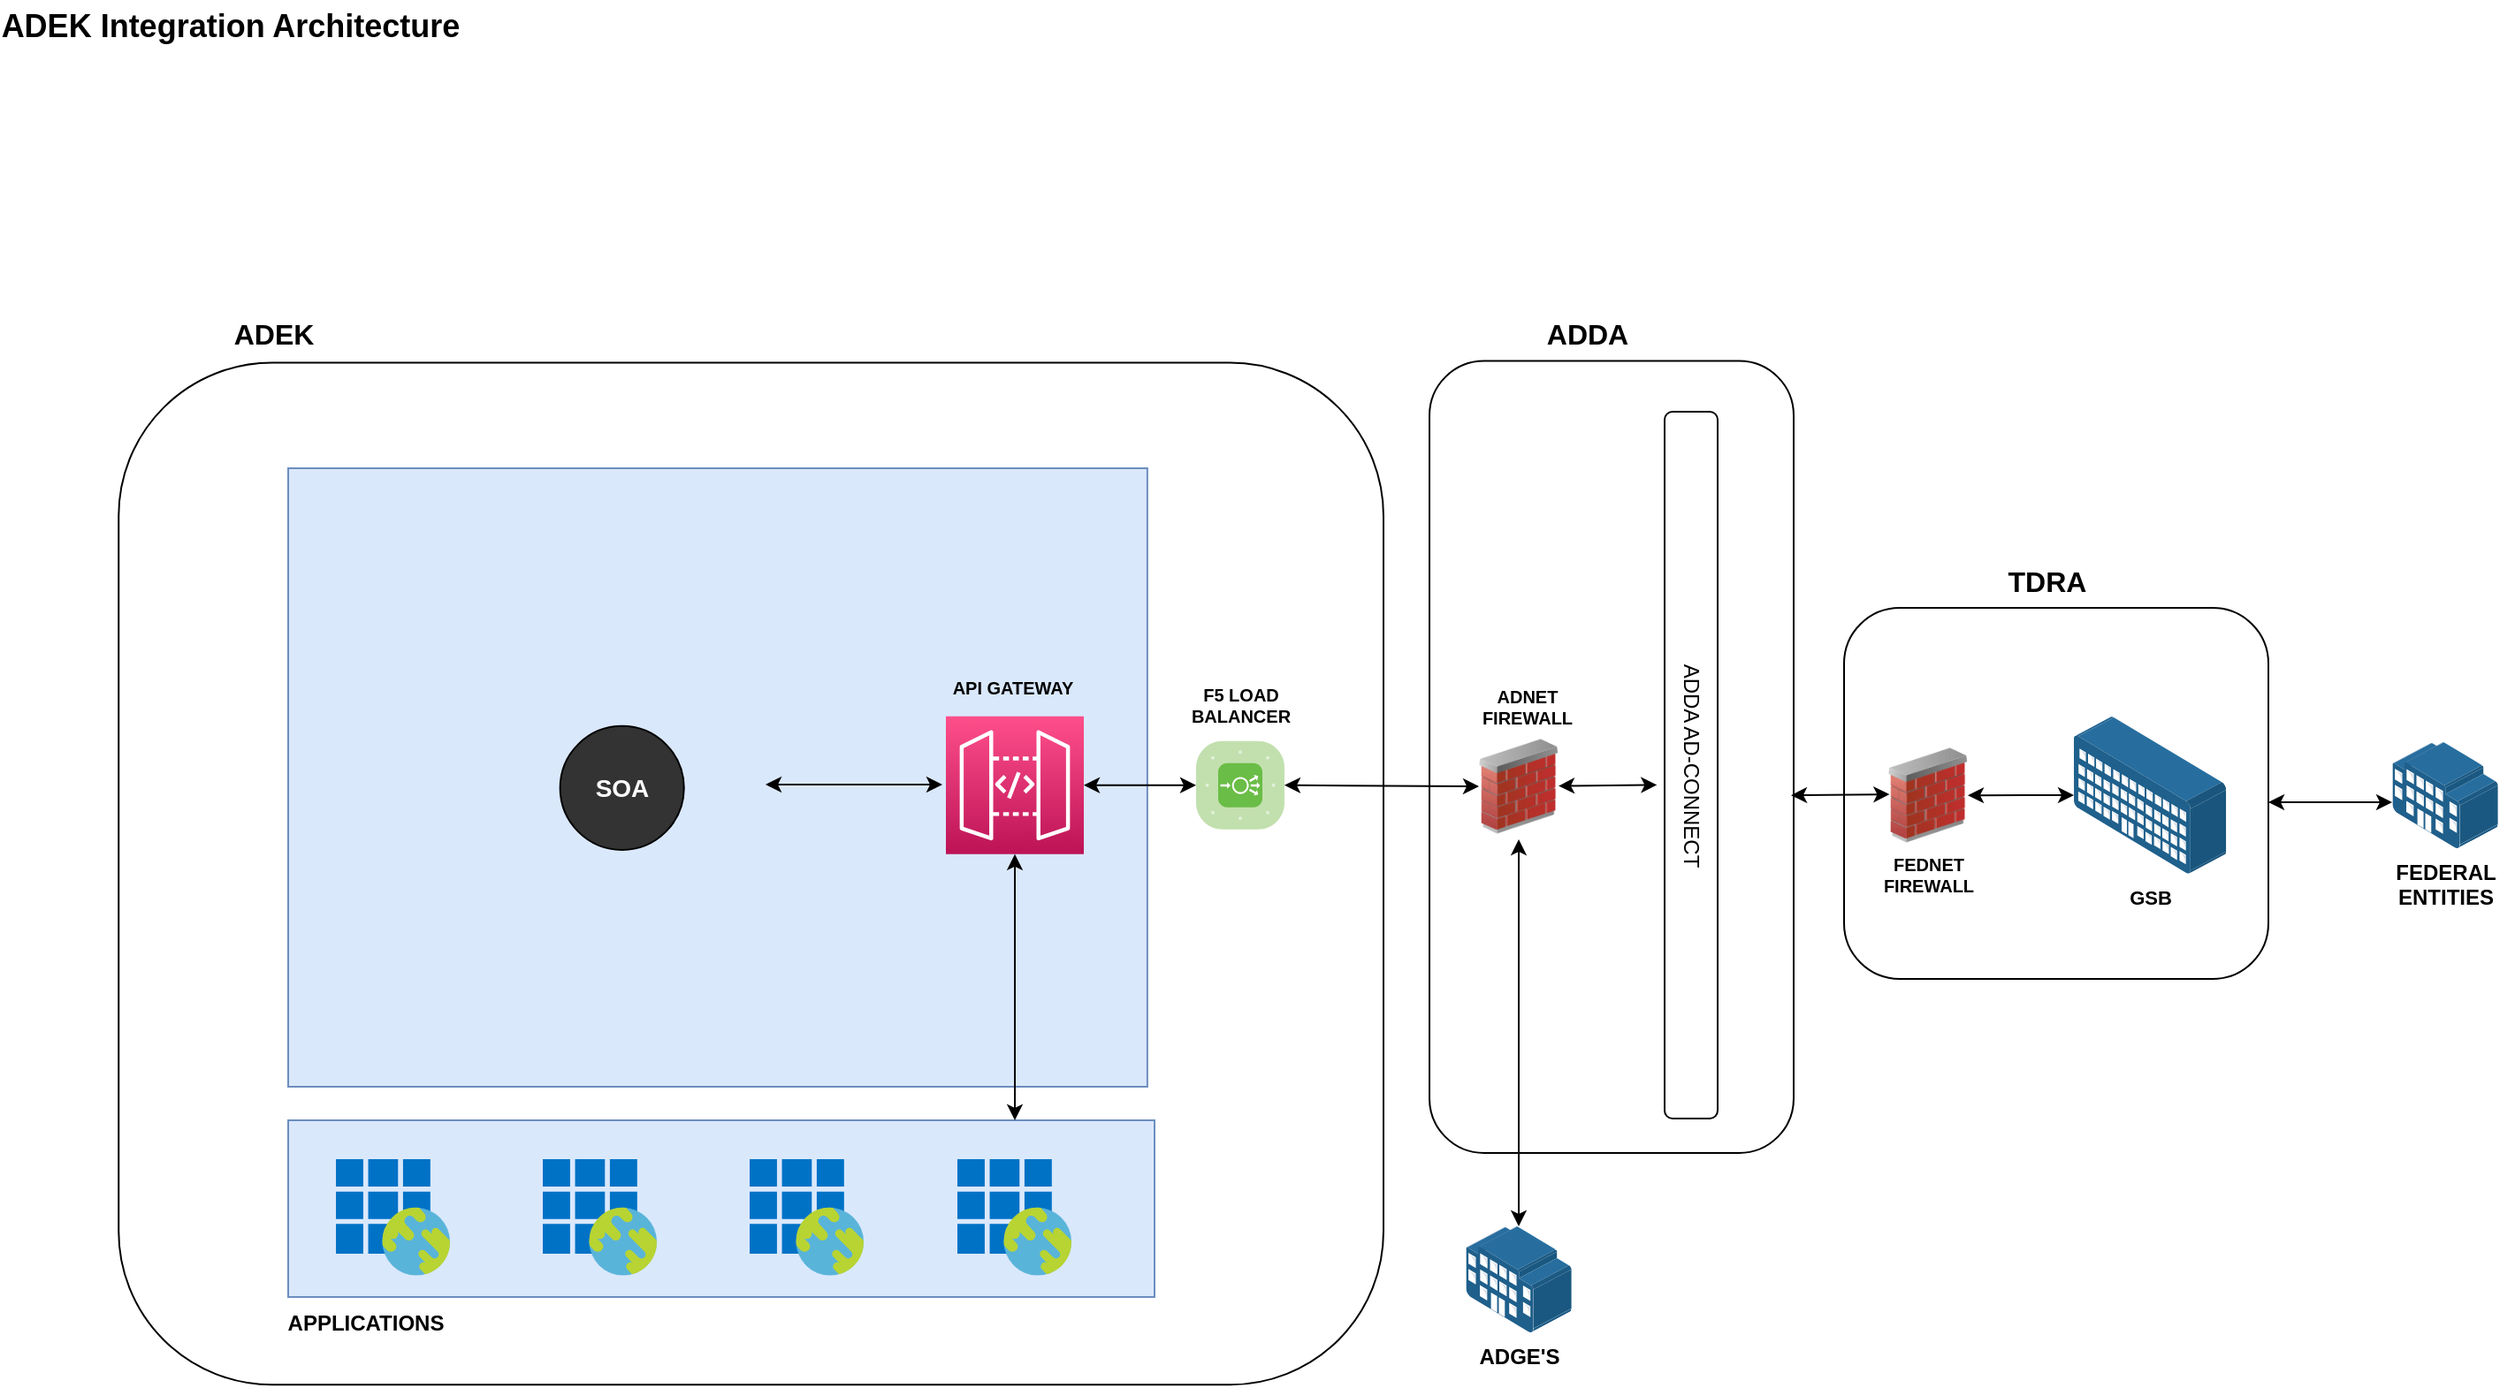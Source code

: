 <mxfile version="20.5.1" type="github">
  <diagram id="eusoIo-QhNuAcNZNQEOE" name="Page-1">
    <mxGraphModel dx="2062" dy="701" grid="1" gridSize="10" guides="1" tooltips="1" connect="1" arrows="1" fold="1" page="1" pageScale="1" pageWidth="1654" pageHeight="2336" math="0" shadow="0">
      <root>
        <mxCell id="0" />
        <mxCell id="1" parent="0" />
        <mxCell id="FlgVHFCzMlBuylBulfkj-50" value="" style="rounded=1;whiteSpace=wrap;html=1;strokeWidth=1;fontSize=10;rotation=90;glass=0;" vertex="1" parent="1">
          <mxGeometry x="172.62" y="152.76" width="578.37" height="715.38" as="geometry" />
        </mxCell>
        <mxCell id="FlgVHFCzMlBuylBulfkj-46" value="" style="rounded=1;whiteSpace=wrap;html=1;glass=0;strokeWidth=1;fontSize=11;" vertex="1" parent="1">
          <mxGeometry x="1080" y="360" width="240" height="210" as="geometry" />
        </mxCell>
        <mxCell id="FlgVHFCzMlBuylBulfkj-27" value="" style="rounded=1;whiteSpace=wrap;html=1;strokeWidth=1;fontSize=10;rotation=90;glass=0;" vertex="1" parent="1">
          <mxGeometry x="724.38" y="341.38" width="448.25" height="206" as="geometry" />
        </mxCell>
        <mxCell id="FlgVHFCzMlBuylBulfkj-3" value="" style="verticalLabelPosition=bottom;sketch=0;html=1;fillColor=#6ABD46;strokeColor=#ffffff;verticalAlign=top;align=center;points=[[0.085,0.085,0],[0.915,0.085,0],[0.915,0.915,0],[0.085,0.915,0],[0.25,0,0],[0.5,0,0],[0.75,0,0],[1,0.25,0],[1,0.5,0],[1,0.75,0],[0.75,1,0],[0.5,1,0],[0.25,1,0],[0,0.75,0],[0,0.5,0],[0,0.25,0]];pointerEvents=1;shape=mxgraph.cisco_safe.compositeIcon;bgIcon=mxgraph.cisco_safe.architecture.generic_appliance;resIcon=mxgraph.cisco_safe.architecture.load_balancer;" vertex="1" parent="1">
          <mxGeometry x="713.5" y="435.38" width="50" height="50" as="geometry" />
        </mxCell>
        <mxCell id="FlgVHFCzMlBuylBulfkj-5" value="" style="image;html=1;image=img/lib/clip_art/networking/Firewall_02_128x128.png" vertex="1" parent="1">
          <mxGeometry x="873.5" y="431" width="45" height="60" as="geometry" />
        </mxCell>
        <mxCell id="FlgVHFCzMlBuylBulfkj-12" value="ADDA AD-CONNECT" style="rounded=1;whiteSpace=wrap;html=1;rotation=90;" vertex="1" parent="1">
          <mxGeometry x="793.5" y="434" width="400" height="30" as="geometry" />
        </mxCell>
        <mxCell id="FlgVHFCzMlBuylBulfkj-13" value="" style="endArrow=classic;startArrow=classic;html=1;rounded=0;entryX=0.528;entryY=1.144;entryDx=0;entryDy=0;entryPerimeter=0;" edge="1" parent="1" source="FlgVHFCzMlBuylBulfkj-5" target="FlgVHFCzMlBuylBulfkj-12">
          <mxGeometry width="50" height="50" relative="1" as="geometry">
            <mxPoint x="283.5" y="171" as="sourcePoint" />
            <mxPoint x="283" y="141" as="targetPoint" />
          </mxGeometry>
        </mxCell>
        <mxCell id="FlgVHFCzMlBuylBulfkj-20" value="&lt;br&gt;" style="text;html=1;align=center;verticalAlign=middle;resizable=0;points=[];autosize=1;strokeColor=none;fillColor=none;" vertex="1" parent="1">
          <mxGeometry x="735" y="315" width="20" height="30" as="geometry" />
        </mxCell>
        <mxCell id="FlgVHFCzMlBuylBulfkj-21" value="ADEK Integration Architecture" style="text;html=1;fontSize=18;fontStyle=1;verticalAlign=middle;align=center;strokeWidth=1;" vertex="1" parent="1">
          <mxGeometry x="107" y="16" width="120" height="30" as="geometry" />
        </mxCell>
        <mxCell id="FlgVHFCzMlBuylBulfkj-23" value="" style="endArrow=classic;startArrow=classic;html=1;rounded=0;fontSize=18;entryX=0;entryY=0.5;entryDx=0;entryDy=0;exitX=1;exitY=0.5;exitDx=0;exitDy=0;exitPerimeter=0;" edge="1" parent="1" source="FlgVHFCzMlBuylBulfkj-3" target="FlgVHFCzMlBuylBulfkj-5">
          <mxGeometry width="50" height="50" relative="1" as="geometry">
            <mxPoint x="333.5" y="381" as="sourcePoint" />
            <mxPoint x="383.5" y="331" as="targetPoint" />
          </mxGeometry>
        </mxCell>
        <mxCell id="FlgVHFCzMlBuylBulfkj-24" value="ADNET FIREWALL" style="text;html=1;strokeColor=none;fillColor=none;align=center;verticalAlign=middle;whiteSpace=wrap;rounded=0;strokeWidth=1;fontSize=10;fontStyle=1" vertex="1" parent="1">
          <mxGeometry x="866" y="401" width="70" height="30" as="geometry" />
        </mxCell>
        <mxCell id="FlgVHFCzMlBuylBulfkj-25" value="F5 LOAD BALANCER" style="text;html=1;strokeColor=none;fillColor=none;align=center;verticalAlign=middle;whiteSpace=wrap;rounded=0;strokeWidth=1;fontSize=10;fontStyle=1" vertex="1" parent="1">
          <mxGeometry x="703.5" y="400.38" width="70" height="30" as="geometry" />
        </mxCell>
        <mxCell id="FlgVHFCzMlBuylBulfkj-30" value="ADDA" style="text;html=1;strokeColor=none;fillColor=none;align=center;verticalAlign=middle;whiteSpace=wrap;rounded=0;strokeWidth=1;fontSize=16;fontStyle=1" vertex="1" parent="1">
          <mxGeometry x="900" y="190" width="70" height="30" as="geometry" />
        </mxCell>
        <mxCell id="FlgVHFCzMlBuylBulfkj-31" value="ADGE&#39;S" style="points=[];aspect=fixed;html=1;align=center;shadow=0;dashed=0;image;image=img/lib/allied_telesis/buildings/Large_Building.svg;glass=0;strokeWidth=1;fontSize=12;flipV=0;fontStyle=1" vertex="1" parent="1">
          <mxGeometry x="866" y="710" width="60" height="60" as="geometry" />
        </mxCell>
        <mxCell id="FlgVHFCzMlBuylBulfkj-39" value="" style="endArrow=classic;startArrow=classic;html=1;rounded=0;fontSize=16;" edge="1" parent="1" source="FlgVHFCzMlBuylBulfkj-5">
          <mxGeometry width="50" height="50" relative="1" as="geometry">
            <mxPoint x="1252.234" y="460.448" as="sourcePoint" />
            <mxPoint x="896" y="710" as="targetPoint" />
            <Array as="points" />
          </mxGeometry>
        </mxCell>
        <mxCell id="FlgVHFCzMlBuylBulfkj-41" value="" style="image;html=1;image=img/lib/clip_art/networking/Firewall_02_128x128.png" vertex="1" parent="1">
          <mxGeometry x="1105" y="436" width="45" height="60" as="geometry" />
        </mxCell>
        <mxCell id="FlgVHFCzMlBuylBulfkj-42" value="FEDNET FIREWALL" style="text;html=1;strokeColor=none;fillColor=none;align=center;verticalAlign=middle;whiteSpace=wrap;rounded=0;strokeWidth=1;fontSize=10;fontStyle=1" vertex="1" parent="1">
          <mxGeometry x="1092.5" y="496" width="70" height="30" as="geometry" />
        </mxCell>
        <mxCell id="FlgVHFCzMlBuylBulfkj-43" value="" style="endArrow=classic;startArrow=classic;html=1;rounded=0;entryX=0.528;entryY=1.144;entryDx=0;entryDy=0;entryPerimeter=0;" edge="1" parent="1">
          <mxGeometry width="50" height="50" relative="1" as="geometry">
            <mxPoint x="1050" y="466.07" as="sourcePoint" />
            <mxPoint x="1105.68" y="465.5" as="targetPoint" />
          </mxGeometry>
        </mxCell>
        <mxCell id="FlgVHFCzMlBuylBulfkj-44" value="GSB" style="points=[];aspect=fixed;html=1;align=center;shadow=0;dashed=0;image;image=img/lib/allied_telesis/buildings/Long_Building.svg;glass=0;strokeWidth=1;fontSize=11;fontStyle=1" vertex="1" parent="1">
          <mxGeometry x="1210" y="421.5" width="86.12" height="89" as="geometry" />
        </mxCell>
        <mxCell id="FlgVHFCzMlBuylBulfkj-45" value="" style="endArrow=classic;startArrow=classic;html=1;rounded=0;" edge="1" parent="1">
          <mxGeometry width="50" height="50" relative="1" as="geometry">
            <mxPoint x="1150" y="466.07" as="sourcePoint" />
            <mxPoint x="1210" y="466" as="targetPoint" />
          </mxGeometry>
        </mxCell>
        <mxCell id="FlgVHFCzMlBuylBulfkj-47" value="FEDERAL&lt;br&gt;ENTITIES" style="points=[];aspect=fixed;html=1;align=center;shadow=0;dashed=0;image;image=img/lib/allied_telesis/buildings/Large_Building.svg;glass=0;strokeWidth=1;fontSize=12;flipV=0;fontStyle=1" vertex="1" parent="1">
          <mxGeometry x="1390" y="436" width="60" height="60" as="geometry" />
        </mxCell>
        <mxCell id="FlgVHFCzMlBuylBulfkj-48" value="" style="endArrow=classic;startArrow=classic;html=1;rounded=0;fontSize=11;" edge="1" parent="1">
          <mxGeometry width="50" height="50" relative="1" as="geometry">
            <mxPoint x="1320" y="470" as="sourcePoint" />
            <mxPoint x="1390" y="470" as="targetPoint" />
          </mxGeometry>
        </mxCell>
        <mxCell id="FlgVHFCzMlBuylBulfkj-57" value="" style="rounded=0;whiteSpace=wrap;html=1;glass=0;strokeWidth=1;fontSize=12;fillColor=#dae8fc;strokeColor=#6c8ebf;" vertex="1" parent="1">
          <mxGeometry x="200" y="281" width="485.94" height="350" as="geometry" />
        </mxCell>
        <mxCell id="FlgVHFCzMlBuylBulfkj-51" value="TDRA" style="text;html=1;strokeColor=none;fillColor=none;align=center;verticalAlign=middle;whiteSpace=wrap;rounded=0;strokeWidth=1;fontSize=16;fontStyle=1" vertex="1" parent="1">
          <mxGeometry x="1160" y="330" width="70" height="30" as="geometry" />
        </mxCell>
        <mxCell id="FlgVHFCzMlBuylBulfkj-52" value="" style="sketch=0;points=[[0,0,0],[0.25,0,0],[0.5,0,0],[0.75,0,0],[1,0,0],[0,1,0],[0.25,1,0],[0.5,1,0],[0.75,1,0],[1,1,0],[0,0.25,0],[0,0.5,0],[0,0.75,0],[1,0.25,0],[1,0.5,0],[1,0.75,0]];outlineConnect=0;fontColor=#232F3E;gradientColor=#FF4F8B;gradientDirection=north;fillColor=#BC1356;strokeColor=#ffffff;dashed=0;verticalLabelPosition=bottom;verticalAlign=top;align=center;html=1;fontSize=12;fontStyle=0;aspect=fixed;shape=mxgraph.aws4.resourceIcon;resIcon=mxgraph.aws4.api_gateway;glass=0;strokeWidth=1;" vertex="1" parent="1">
          <mxGeometry x="572" y="421.38" width="78" height="78" as="geometry" />
        </mxCell>
        <mxCell id="FlgVHFCzMlBuylBulfkj-53" value="ADEK" style="text;html=1;strokeColor=none;fillColor=none;align=center;verticalAlign=middle;whiteSpace=wrap;rounded=0;strokeWidth=1;fontSize=16;fontStyle=1" vertex="1" parent="1">
          <mxGeometry x="157" y="190" width="70" height="30" as="geometry" />
        </mxCell>
        <mxCell id="FlgVHFCzMlBuylBulfkj-17" value="" style="endArrow=classic;startArrow=classic;html=1;rounded=0;entryX=0;entryY=0.5;entryDx=0;entryDy=0;entryPerimeter=0;" edge="1" parent="1" target="FlgVHFCzMlBuylBulfkj-3">
          <mxGeometry width="50" height="50" relative="1" as="geometry">
            <mxPoint x="650" y="460.38" as="sourcePoint" />
            <mxPoint x="233" y="300.38" as="targetPoint" />
          </mxGeometry>
        </mxCell>
        <mxCell id="FlgVHFCzMlBuylBulfkj-26" value="API GATEWAY" style="text;html=1;strokeColor=none;fillColor=none;align=center;verticalAlign=middle;whiteSpace=wrap;rounded=0;strokeWidth=1;fontSize=10;fontStyle=1" vertex="1" parent="1">
          <mxGeometry x="570" y="389.88" width="80" height="30" as="geometry" />
        </mxCell>
        <mxCell id="FlgVHFCzMlBuylBulfkj-62" value="" style="group" vertex="1" connectable="0" parent="1">
          <mxGeometry x="260" y="309" width="260" height="310" as="geometry" />
        </mxCell>
        <mxCell id="FlgVHFCzMlBuylBulfkj-60" value="" style="shape=image;verticalLabelPosition=bottom;labelBackgroundColor=default;verticalAlign=top;aspect=fixed;imageAspect=0;image=https://www.mulesoft.com/sites/default/files/diagram-basic-esb.png;rotation=0;" vertex="1" parent="FlgVHFCzMlBuylBulfkj-62">
          <mxGeometry width="251.744" height="310" as="geometry" />
        </mxCell>
        <mxCell id="FlgVHFCzMlBuylBulfkj-61" value="SOA" style="ellipse;whiteSpace=wrap;html=1;aspect=fixed;glass=0;strokeWidth=1;fontSize=14;fillColor=#333333;fontColor=#FFFFFF;fontStyle=1" vertex="1" parent="FlgVHFCzMlBuylBulfkj-62">
          <mxGeometry x="93.819" y="117.916" width="70.039" height="70.039" as="geometry" />
        </mxCell>
        <mxCell id="FlgVHFCzMlBuylBulfkj-63" value="" style="endArrow=classic;startArrow=classic;html=1;rounded=0;fontSize=12;" edge="1" parent="1">
          <mxGeometry width="50" height="50" relative="1" as="geometry">
            <mxPoint x="470" y="460" as="sourcePoint" />
            <mxPoint x="570" y="460" as="targetPoint" />
          </mxGeometry>
        </mxCell>
        <mxCell id="FlgVHFCzMlBuylBulfkj-74" value="" style="rounded=0;whiteSpace=wrap;html=1;glass=0;strokeColor=#6c8ebf;strokeWidth=1;fontSize=14;fillColor=#dae8fc;" vertex="1" parent="1">
          <mxGeometry x="200" y="650" width="490" height="100" as="geometry" />
        </mxCell>
        <mxCell id="FlgVHFCzMlBuylBulfkj-67" value="" style="sketch=0;aspect=fixed;html=1;points=[];align=center;image;fontSize=12;image=img/lib/mscae/Enterprise_Applications.svg;glass=0;strokeColor=#FFFFFF;strokeWidth=1;fontColor=#FFFFFF;fillColor=#333333;flipH=0;" vertex="1" parent="1">
          <mxGeometry x="578.5" y="672" width="64.5" height="65.82" as="geometry" />
        </mxCell>
        <mxCell id="FlgVHFCzMlBuylBulfkj-71" value="" style="endArrow=classic;startArrow=classic;html=1;rounded=0;fontSize=14;fontColor=#FFFFFF;entryX=0.5;entryY=1;entryDx=0;entryDy=0;entryPerimeter=0;" edge="1" parent="1" target="FlgVHFCzMlBuylBulfkj-52">
          <mxGeometry width="50" height="50" relative="1" as="geometry">
            <mxPoint x="611" y="650" as="sourcePoint" />
            <mxPoint x="810" y="660" as="targetPoint" />
          </mxGeometry>
        </mxCell>
        <mxCell id="FlgVHFCzMlBuylBulfkj-72" value="APPLICATIONS" style="text;html=1;strokeColor=none;fillColor=none;align=center;verticalAlign=middle;whiteSpace=wrap;rounded=0;strokeWidth=1;fontSize=12;fontStyle=1" vertex="1" parent="1">
          <mxGeometry x="204" y="750" width="80" height="30" as="geometry" />
        </mxCell>
        <mxCell id="FlgVHFCzMlBuylBulfkj-75" value="" style="sketch=0;aspect=fixed;html=1;points=[];align=center;image;fontSize=12;image=img/lib/mscae/Enterprise_Applications.svg;glass=0;strokeColor=#FFFFFF;strokeWidth=1;fontColor=#FFFFFF;fillColor=#333333;flipH=0;" vertex="1" parent="1">
          <mxGeometry x="461" y="672" width="64.5" height="65.82" as="geometry" />
        </mxCell>
        <mxCell id="FlgVHFCzMlBuylBulfkj-76" value="" style="sketch=0;aspect=fixed;html=1;points=[];align=center;image;fontSize=12;image=img/lib/mscae/Enterprise_Applications.svg;glass=0;strokeColor=#FFFFFF;strokeWidth=1;fontColor=#FFFFFF;fillColor=#333333;flipH=0;" vertex="1" parent="1">
          <mxGeometry x="344" y="672" width="64.5" height="65.82" as="geometry" />
        </mxCell>
        <mxCell id="FlgVHFCzMlBuylBulfkj-77" value="" style="sketch=0;aspect=fixed;html=1;points=[];align=center;image;fontSize=12;image=img/lib/mscae/Enterprise_Applications.svg;glass=0;strokeColor=#FFFFFF;strokeWidth=1;fontColor=#FFFFFF;fillColor=#333333;flipH=0;" vertex="1" parent="1">
          <mxGeometry x="227" y="672" width="64.5" height="65.82" as="geometry" />
        </mxCell>
      </root>
    </mxGraphModel>
  </diagram>
</mxfile>
